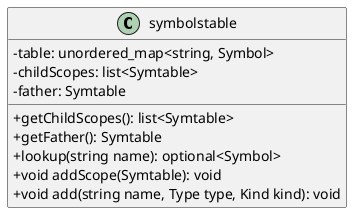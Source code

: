 @startuml
skinparam classattributeiconsize 0

class symbolstable {
  -table: unordered_map<string, Symbol>
  -childScopes: list<Symtable>
  -father: Symtable
  +getChildScopes(): list<Symtable>
  +getFather(): Symtable
  +lookup(string name): optional<Symbol>
  +void addScope(Symtable): void
  +void add(string name, Type type, Kind kind): void
}
@enduml
